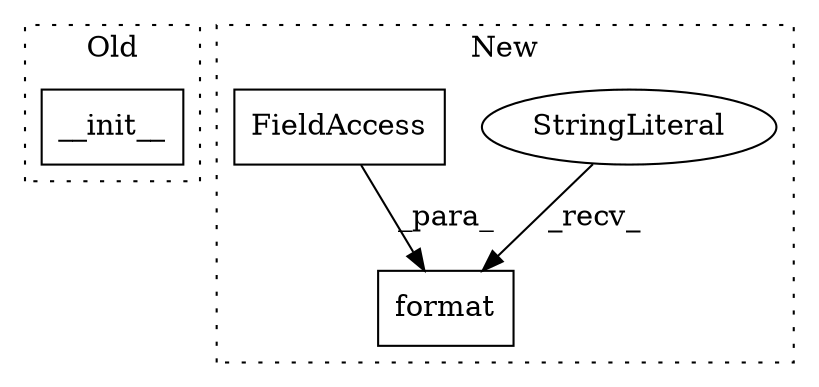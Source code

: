 digraph G {
subgraph cluster0 {
1 [label="__init__" a="32" s="1499,1526" l="9,1" shape="box"];
label = "Old";
style="dotted";
}
subgraph cluster1 {
2 [label="format" a="32" s="2305,2351" l="7,1" shape="box"];
3 [label="StringLiteral" a="45" s="2294" l="10" shape="ellipse"];
4 [label="FieldAccess" a="22" s="2339" l="12" shape="box"];
label = "New";
style="dotted";
}
3 -> 2 [label="_recv_"];
4 -> 2 [label="_para_"];
}